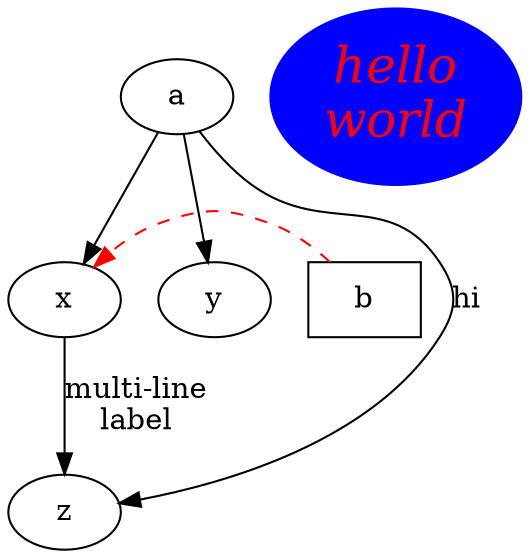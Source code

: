 digraph test3 {
       a -> {x y};
       b [shape=box];
       c [label="hello\nworld",color=blue,fontsize=24,
            fontname="Palatino-Italic",fontcolor=red,style=filled];
       a -> z [label="hi", weight=4294967296];
       x -> z [label="multi-line\nlabel"];
       edge [style=dashed,color=red];
       b -> x;
       {rank=same; b x}
}

